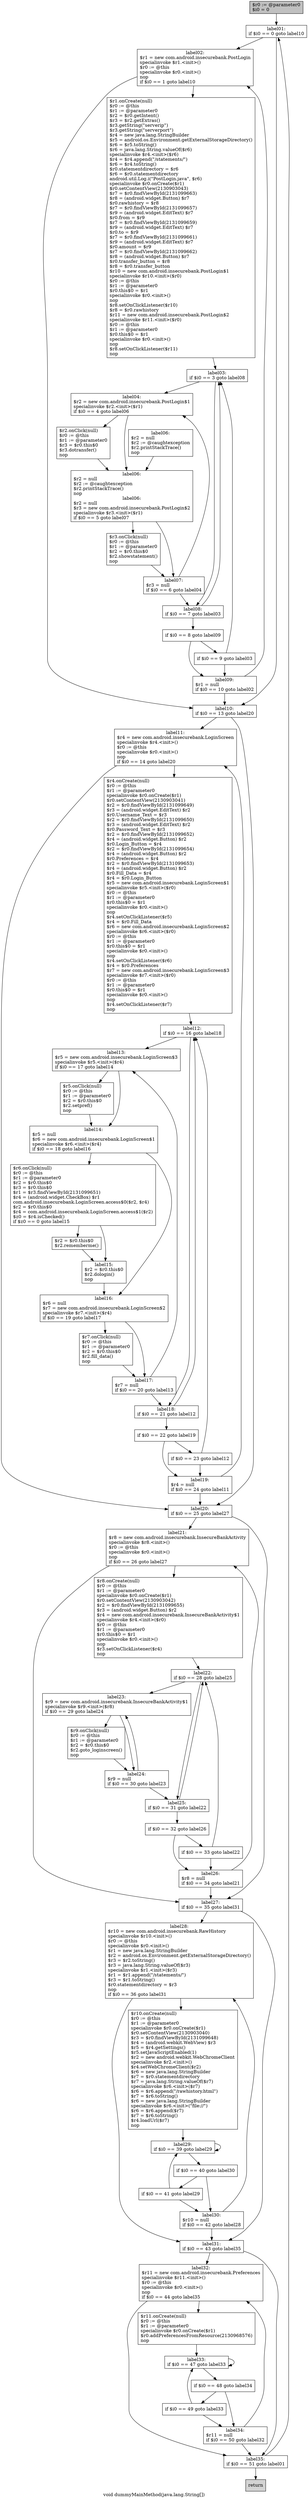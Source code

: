 digraph "void dummyMainMethod(java.lang.String[])" {
    label="void dummyMainMethod(java.lang.String[])";
    node [shape=box];
    "0" [style=filled,fillcolor=gray,label="$r0 := @parameter0\l$i0 = 0\l",];
    "1" [label="label01:\nif $i0 == 0 goto label10\l",];
    "0"->"1";
    "2" [label="label02:\n$r1 = new com.android.insecurebank.PostLogin\lspecialinvoke $r1.<init>()\l$r0 := @this\lspecialinvoke $r0.<init>()\lnop\lif $i0 == 1 goto label10\l",];
    "1"->"2";
    "15" [label="label10:\nif $i0 == 13 goto label20\l",];
    "1"->"15";
    "3" [label="$r1.onCreate(null)\l$r0 := @this\l$r1 := @parameter0\l$r2 = $r0.getIntent()\l$r3 = $r2.getExtras()\l$r3.getString(\"serverip\")\l$r3.getString(\"serverport\")\l$r4 = new java.lang.StringBuilder\l$r5 = android.os.Environment.getExternalStorageDirectory()\l$r6 = $r5.toString()\l$r6 = java.lang.String.valueOf($r6)\lspecialinvoke $r4.<init>($r6)\l$r4 = $r4.append(\"/statements/\")\l$r6 = $r4.toString()\l$r0.statementdirectory = $r6\l$r6 = $r0.statementdirectory\landroid.util.Log.i(\"PostLogin.java\", $r6)\lspecialinvoke $r0.onCreate($r1)\l$r0.setContentView(2130903043)\l$r7 = $r0.findViewById(2131099663)\l$r8 = (android.widget.Button) $r7\l$r0.rawhistory = $r8\l$r7 = $r0.findViewById(2131099657)\l$r9 = (android.widget.EditText) $r7\l$r0.from = $r9\l$r7 = $r0.findViewById(2131099659)\l$r9 = (android.widget.EditText) $r7\l$r0.to = $r9\l$r7 = $r0.findViewById(2131099661)\l$r9 = (android.widget.EditText) $r7\l$r0.amount = $r9\l$r7 = $r0.findViewById(2131099662)\l$r8 = (android.widget.Button) $r7\l$r0.transfer_button = $r8\l$r8 = $r0.transfer_button\l$r10 = new com.android.insecurebank.PostLogin$1\lspecialinvoke $r10.<init>($r0)\l$r0 := @this\l$r1 := @parameter0\l$r0.this$0 = $r1\lspecialinvoke $r0.<init>()\lnop\l$r8.setOnClickListener($r10)\l$r8 = $r0.rawhistory\l$r11 = new com.android.insecurebank.PostLogin$2\lspecialinvoke $r11.<init>($r0)\l$r0 := @this\l$r1 := @parameter0\l$r0.this$0 = $r1\lspecialinvoke $r0.<init>()\lnop\l$r8.setOnClickListener($r11)\lnop\l",];
    "2"->"3";
    "2"->"15";
    "4" [label="label03:\nif $i0 == 3 goto label08\l",];
    "3"->"4";
    "5" [label="label04:\n$r2 = new com.android.insecurebank.PostLogin$1\lspecialinvoke $r2.<init>($r1)\lif $i0 == 4 goto label06\l",];
    "4"->"5";
    "11" [label="label08:\nif $i0 == 7 goto label03\l",];
    "4"->"11";
    "6" [label="$r2.onClick(null)\l$r0 := @this\l$r1 := @parameter0\l$r3 = $r0.this$0\l$r3.dotransfer()\lnop\l",];
    "5"->"6";
    "8" [label="label06:\n$r2 = null\l$r2 := @caughtexception\l$r2.printStackTrace()\lnop\llabel06:\n$r2 = null\l$r3 = new com.android.insecurebank.PostLogin$2\lspecialinvoke $r3.<init>($r1)\lif $i0 == 5 goto label07\l",];
    "5"->"8";
    "6"->"8";
    "7" [label="label06:\n$r2 = null\l$r2 := @caughtexception\l$r2.printStackTrace()\lnop\l",];
    "7"->"8";
    "9" [label="$r3.onClick(null)\l$r0 := @this\l$r1 := @parameter0\l$r2 = $r0.this$0\l$r2.showstatement()\lnop\l",];
    "8"->"9";
    "10" [label="label07:\n$r3 = null\lif $i0 == 6 goto label04\l",];
    "8"->"10";
    "9"->"10";
    "10"->"5";
    "10"->"11";
    "11"->"4";
    "12" [label="if $i0 == 8 goto label09\l",];
    "11"->"12";
    "13" [label="if $i0 == 9 goto label03\l",];
    "12"->"13";
    "14" [label="label09:\n$r1 = null\lif $i0 == 10 goto label02\l",];
    "12"->"14";
    "13"->"4";
    "13"->"14";
    "14"->"2";
    "14"->"15";
    "16" [label="label11:\n$r4 = new com.android.insecurebank.LoginScreen\lspecialinvoke $r4.<init>()\l$r0 := @this\lspecialinvoke $r0.<init>()\lnop\lif $i0 == 14 goto label20\l",];
    "15"->"16";
    "32" [label="label20:\nif $i0 == 25 goto label27\l",];
    "15"->"32";
    "17" [label="$r4.onCreate(null)\l$r0 := @this\l$r1 := @parameter0\lspecialinvoke $r0.onCreate($r1)\l$r0.setContentView(2130903041)\l$r2 = $r0.findViewById(2131099649)\l$r3 = (android.widget.EditText) $r2\l$r0.Username_Text = $r3\l$r2 = $r0.findViewById(2131099650)\l$r3 = (android.widget.EditText) $r2\l$r0.Password_Text = $r3\l$r2 = $r0.findViewById(2131099652)\l$r4 = (android.widget.Button) $r2\l$r0.Login_Button = $r4\l$r2 = $r0.findViewById(2131099654)\l$r4 = (android.widget.Button) $r2\l$r0.Preferences = $r4\l$r2 = $r0.findViewById(2131099653)\l$r4 = (android.widget.Button) $r2\l$r0.Fill_Data = $r4\l$r4 = $r0.Login_Button\l$r5 = new com.android.insecurebank.LoginScreen$1\lspecialinvoke $r5.<init>($r0)\l$r0 := @this\l$r1 := @parameter0\l$r0.this$0 = $r1\lspecialinvoke $r0.<init>()\lnop\l$r4.setOnClickListener($r5)\l$r4 = $r0.Fill_Data\l$r6 = new com.android.insecurebank.LoginScreen$2\lspecialinvoke $r6.<init>($r0)\l$r0 := @this\l$r1 := @parameter0\l$r0.this$0 = $r1\lspecialinvoke $r0.<init>()\lnop\l$r4.setOnClickListener($r6)\l$r4 = $r0.Preferences\l$r7 = new com.android.insecurebank.LoginScreen$3\lspecialinvoke $r7.<init>($r0)\l$r0 := @this\l$r1 := @parameter0\l$r0.this$0 = $r1\lspecialinvoke $r0.<init>()\lnop\l$r4.setOnClickListener($r7)\lnop\l",];
    "16"->"17";
    "16"->"32";
    "18" [label="label12:\nif $i0 == 16 goto label18\l",];
    "17"->"18";
    "19" [label="label13:\n$r5 = new com.android.insecurebank.LoginScreen$3\lspecialinvoke $r5.<init>($r4)\lif $i0 == 17 goto label14\l",];
    "18"->"19";
    "28" [label="label18:\nif $i0 == 21 goto label12\l",];
    "18"->"28";
    "20" [label="$r5.onClick(null)\l$r0 := @this\l$r1 := @parameter0\l$r2 = $r0.this$0\l$r2.setpref()\lnop\l",];
    "19"->"20";
    "21" [label="label14:\n$r5 = null\l$r6 = new com.android.insecurebank.LoginScreen$1\lspecialinvoke $r6.<init>($r4)\lif $i0 == 18 goto label16\l",];
    "19"->"21";
    "20"->"21";
    "22" [label="$r6.onClick(null)\l$r0 := @this\l$r1 := @parameter0\l$r2 = $r0.this$0\l$r3 = $r0.this$0\l$r1 = $r3.findViewById(2131099651)\l$r4 = (android.widget.CheckBox) $r1\lcom.android.insecurebank.LoginScreen.access$0($r2, $r4)\l$r2 = $r0.this$0\l$r4 = com.android.insecurebank.LoginScreen.access$1($r2)\l$z0 = $r4.isChecked()\lif $z0 == 0 goto label15\l",];
    "21"->"22";
    "25" [label="label16:\n$r6 = null\l$r7 = new com.android.insecurebank.LoginScreen$2\lspecialinvoke $r7.<init>($r4)\lif $i0 == 19 goto label17\l",];
    "21"->"25";
    "23" [label="$r2 = $r0.this$0\l$r2.rememberme()\l",];
    "22"->"23";
    "24" [label="label15:\n$r2 = $r0.this$0\l$r2.dologin()\lnop\l",];
    "22"->"24";
    "23"->"24";
    "24"->"25";
    "26" [label="$r7.onClick(null)\l$r0 := @this\l$r1 := @parameter0\l$r2 = $r0.this$0\l$r2.fill_data()\lnop\l",];
    "25"->"26";
    "27" [label="label17:\n$r7 = null\lif $i0 == 20 goto label13\l",];
    "25"->"27";
    "26"->"27";
    "27"->"19";
    "27"->"28";
    "28"->"18";
    "29" [label="if $i0 == 22 goto label19\l",];
    "28"->"29";
    "30" [label="if $i0 == 23 goto label12\l",];
    "29"->"30";
    "31" [label="label19:\n$r4 = null\lif $i0 == 24 goto label11\l",];
    "29"->"31";
    "30"->"18";
    "30"->"31";
    "31"->"16";
    "31"->"32";
    "33" [label="label21:\n$r8 = new com.android.insecurebank.InsecureBankActivity\lspecialinvoke $r8.<init>()\l$r0 := @this\lspecialinvoke $r0.<init>()\lnop\lif $i0 == 26 goto label27\l",];
    "32"->"33";
    "43" [label="label27:\nif $i0 == 35 goto label31\l",];
    "32"->"43";
    "34" [label="$r8.onCreate(null)\l$r0 := @this\l$r1 := @parameter0\lspecialinvoke $r0.onCreate($r1)\l$r0.setContentView(2130903042)\l$r2 = $r0.findViewById(2131099655)\l$r3 = (android.widget.Button) $r2\l$r4 = new com.android.insecurebank.InsecureBankActivity$1\lspecialinvoke $r4.<init>($r0)\l$r0 := @this\l$r1 := @parameter0\l$r0.this$0 = $r1\lspecialinvoke $r0.<init>()\lnop\l$r3.setOnClickListener($r4)\lnop\l",];
    "33"->"34";
    "33"->"43";
    "35" [label="label22:\nif $i0 == 28 goto label25\l",];
    "34"->"35";
    "36" [label="label23:\n$r9 = new com.android.insecurebank.InsecureBankActivity$1\lspecialinvoke $r9.<init>($r8)\lif $i0 == 29 goto label24\l",];
    "35"->"36";
    "39" [label="label25:\nif $i0 == 31 goto label22\l",];
    "35"->"39";
    "37" [label="$r9.onClick(null)\l$r0 := @this\l$r1 := @parameter0\l$r2 = $r0.this$0\l$r2.goto_loginscreen()\lnop\l",];
    "36"->"37";
    "38" [label="label24:\n$r9 = null\lif $i0 == 30 goto label23\l",];
    "36"->"38";
    "37"->"38";
    "38"->"36";
    "38"->"39";
    "39"->"35";
    "40" [label="if $i0 == 32 goto label26\l",];
    "39"->"40";
    "41" [label="if $i0 == 33 goto label22\l",];
    "40"->"41";
    "42" [label="label26:\n$r8 = null\lif $i0 == 34 goto label21\l",];
    "40"->"42";
    "41"->"35";
    "41"->"42";
    "42"->"33";
    "42"->"43";
    "44" [label="label28:\n$r10 = new com.android.insecurebank.RawHistory\lspecialinvoke $r10.<init>()\l$r0 := @this\lspecialinvoke $r0.<init>()\l$r1 = new java.lang.StringBuilder\l$r2 = android.os.Environment.getExternalStorageDirectory()\l$r3 = $r2.toString()\l$r3 = java.lang.String.valueOf($r3)\lspecialinvoke $r1.<init>($r3)\l$r1 = $r1.append(\"/statements/\")\l$r3 = $r1.toString()\l$r0.statementdirectory = $r3\lnop\lif $i0 == 36 goto label31\l",];
    "43"->"44";
    "50" [label="label31:\nif $i0 == 43 goto label35\l",];
    "43"->"50";
    "45" [label="$r10.onCreate(null)\l$r0 := @this\l$r1 := @parameter0\lspecialinvoke $r0.onCreate($r1)\l$r0.setContentView(2130903040)\l$r3 = $r0.findViewById(2131099648)\l$r4 = (android.webkit.WebView) $r3\l$r5 = $r4.getSettings()\l$r5.setJavaScriptEnabled(1)\l$r2 = new android.webkit.WebChromeClient\lspecialinvoke $r2.<init>()\l$r4.setWebChromeClient($r2)\l$r6 = new java.lang.StringBuilder\l$r7 = $r0.statementdirectory\l$r7 = java.lang.String.valueOf($r7)\lspecialinvoke $r6.<init>($r7)\l$r6 = $r6.append(\"/rawhistory.html\")\l$r7 = $r6.toString()\l$r6 = new java.lang.StringBuilder\lspecialinvoke $r6.<init>(\"file://\")\l$r6 = $r6.append($r7)\l$r7 = $r6.toString()\l$r4.loadUrl($r7)\lnop\l",];
    "44"->"45";
    "44"->"50";
    "46" [label="label29:\nif $i0 == 39 goto label29\l",];
    "45"->"46";
    "46"->"46";
    "47" [label="if $i0 == 40 goto label30\l",];
    "46"->"47";
    "48" [label="if $i0 == 41 goto label29\l",];
    "47"->"48";
    "49" [label="label30:\n$r10 = null\lif $i0 == 42 goto label28\l",];
    "47"->"49";
    "48"->"46";
    "48"->"49";
    "49"->"44";
    "49"->"50";
    "51" [label="label32:\n$r11 = new com.android.insecurebank.Preferences\lspecialinvoke $r11.<init>()\l$r0 := @this\lspecialinvoke $r0.<init>()\lnop\lif $i0 == 44 goto label35\l",];
    "50"->"51";
    "57" [label="label35:\nif $i0 == 51 goto label01\l",];
    "50"->"57";
    "52" [label="$r11.onCreate(null)\l$r0 := @this\l$r1 := @parameter0\lspecialinvoke $r0.onCreate($r1)\l$r0.addPreferencesFromResource(2130968576)\lnop\l",];
    "51"->"52";
    "51"->"57";
    "53" [label="label33:\nif $i0 == 47 goto label33\l",];
    "52"->"53";
    "53"->"53";
    "54" [label="if $i0 == 48 goto label34\l",];
    "53"->"54";
    "55" [label="if $i0 == 49 goto label33\l",];
    "54"->"55";
    "56" [label="label34:\n$r11 = null\lif $i0 == 50 goto label32\l",];
    "54"->"56";
    "55"->"53";
    "55"->"56";
    "56"->"51";
    "56"->"57";
    "57"->"1";
    "58" [style=filled,fillcolor=lightgray,label="return\l",];
    "57"->"58";
}
